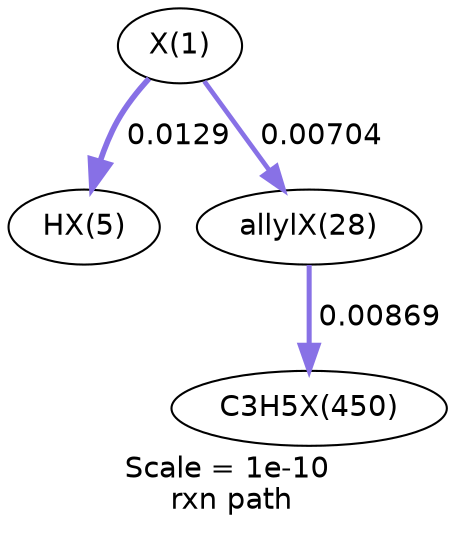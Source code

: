 digraph reaction_paths {
center=1;
s71 -> s72[fontname="Helvetica", style="setlinewidth(2.72)", arrowsize=1.36, color="0.7, 0.513, 0.9"
, label=" 0.0129"];
s71 -> s74[fontname="Helvetica", style="setlinewidth(2.26)", arrowsize=1.13, color="0.7, 0.507, 0.9"
, label=" 0.00704"];
s74 -> s123[fontname="Helvetica", style="setlinewidth(2.42)", arrowsize=1.21, color="0.7, 0.509, 0.9"
, label=" 0.00869"];
s71 [ fontname="Helvetica", label="X(1)"];
s72 [ fontname="Helvetica", label="HX(5)"];
s74 [ fontname="Helvetica", label="allylX(28)"];
s123 [ fontname="Helvetica", label="C3H5X(450)"];
 label = "Scale = 1e-10\l rxn path";
 fontname = "Helvetica";
}
